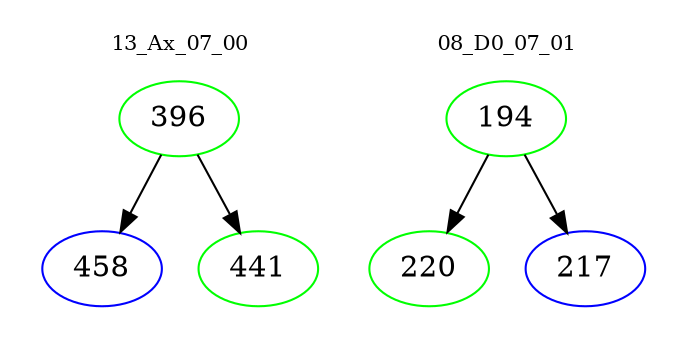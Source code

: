 digraph{
subgraph cluster_0 {
color = white
label = "13_Ax_07_00";
fontsize=10;
T0_396 [label="396", color="green"]
T0_396 -> T0_458 [color="black"]
T0_458 [label="458", color="blue"]
T0_396 -> T0_441 [color="black"]
T0_441 [label="441", color="green"]
}
subgraph cluster_1 {
color = white
label = "08_D0_07_01";
fontsize=10;
T1_194 [label="194", color="green"]
T1_194 -> T1_220 [color="black"]
T1_220 [label="220", color="green"]
T1_194 -> T1_217 [color="black"]
T1_217 [label="217", color="blue"]
}
}

